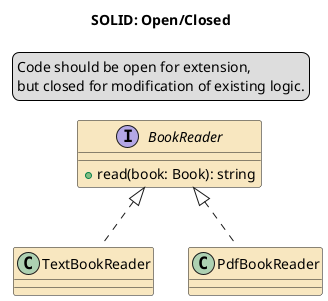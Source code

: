 @startuml

title SOLID: Open/Closed

skinparam class {
    BackgroundColor strategy
}

legend top
    Code should be open for extension,
    but closed for modification of existing logic.
end legend

interface BookReader {
    + read(book: Book): string
}

TextBookReader .up.|> BookReader
PdfBookReader .up.|> BookReader

@enduml